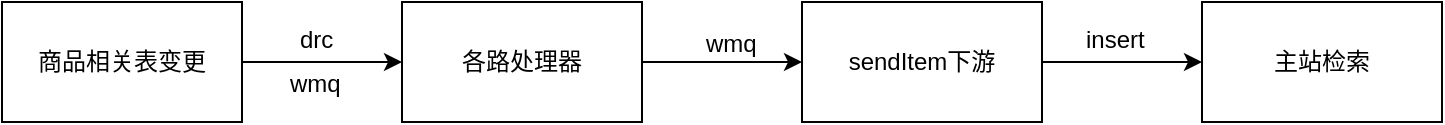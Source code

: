 <mxfile version="10.6.1" type="github"><diagram id="7aSSh3fH985F_APH4zWJ" name="Page-1"><mxGraphModel dx="1158" dy="616" grid="1" gridSize="10" guides="1" tooltips="1" connect="1" arrows="1" fold="1" page="1" pageScale="1" pageWidth="827" pageHeight="1169" math="0" shadow="0"><root><mxCell id="0"/><mxCell id="1" parent="0"/><mxCell id="oHm6pqQAhe_4l0ejskUu-3" value="" style="edgeStyle=orthogonalEdgeStyle;rounded=0;orthogonalLoop=1;jettySize=auto;html=1;" edge="1" parent="1" source="oHm6pqQAhe_4l0ejskUu-1" target="oHm6pqQAhe_4l0ejskUu-2"><mxGeometry relative="1" as="geometry"/></mxCell><mxCell id="oHm6pqQAhe_4l0ejskUu-1" value="商品相关表变更" style="rounded=0;whiteSpace=wrap;html=1;" vertex="1" parent="1"><mxGeometry x="20" y="20" width="120" height="60" as="geometry"/></mxCell><mxCell id="oHm6pqQAhe_4l0ejskUu-5" value="" style="edgeStyle=orthogonalEdgeStyle;rounded=0;orthogonalLoop=1;jettySize=auto;html=1;" edge="1" parent="1" source="oHm6pqQAhe_4l0ejskUu-2" target="oHm6pqQAhe_4l0ejskUu-4"><mxGeometry relative="1" as="geometry"/></mxCell><mxCell id="oHm6pqQAhe_4l0ejskUu-2" value="各路处理器" style="rounded=0;whiteSpace=wrap;html=1;" vertex="1" parent="1"><mxGeometry x="220" y="20" width="120" height="60" as="geometry"/></mxCell><mxCell id="oHm6pqQAhe_4l0ejskUu-7" value="" style="edgeStyle=orthogonalEdgeStyle;rounded=0;orthogonalLoop=1;jettySize=auto;html=1;" edge="1" parent="1" source="oHm6pqQAhe_4l0ejskUu-4" target="oHm6pqQAhe_4l0ejskUu-6"><mxGeometry relative="1" as="geometry"/></mxCell><mxCell id="oHm6pqQAhe_4l0ejskUu-4" value="sendItem下游" style="rounded=0;whiteSpace=wrap;html=1;" vertex="1" parent="1"><mxGeometry x="420" y="20" width="120" height="60" as="geometry"/></mxCell><mxCell id="oHm6pqQAhe_4l0ejskUu-6" value="主站检索" style="rounded=0;whiteSpace=wrap;html=1;" vertex="1" parent="1"><mxGeometry x="620" y="20" width="120" height="60" as="geometry"/></mxCell><mxCell id="oHm6pqQAhe_4l0ejskUu-8" value="drc" style="text;html=1;resizable=0;points=[];autosize=1;align=left;verticalAlign=top;spacingTop=-4;" vertex="1" parent="1"><mxGeometry x="167" y="29" width="30" height="20" as="geometry"/></mxCell><mxCell id="oHm6pqQAhe_4l0ejskUu-9" value="wmq" style="text;html=1;resizable=0;points=[];autosize=1;align=left;verticalAlign=top;spacingTop=-4;" vertex="1" parent="1"><mxGeometry x="162" y="51" width="40" height="20" as="geometry"/></mxCell><mxCell id="oHm6pqQAhe_4l0ejskUu-10" value="wmq" style="text;html=1;resizable=0;points=[];autosize=1;align=left;verticalAlign=top;spacingTop=-4;" vertex="1" parent="1"><mxGeometry x="370" y="31" width="40" height="20" as="geometry"/></mxCell><mxCell id="oHm6pqQAhe_4l0ejskUu-11" value="insert" style="text;html=1;resizable=0;points=[];autosize=1;align=left;verticalAlign=top;spacingTop=-4;" vertex="1" parent="1"><mxGeometry x="560" y="29" width="40" height="20" as="geometry"/></mxCell></root></mxGraphModel></diagram></mxfile>